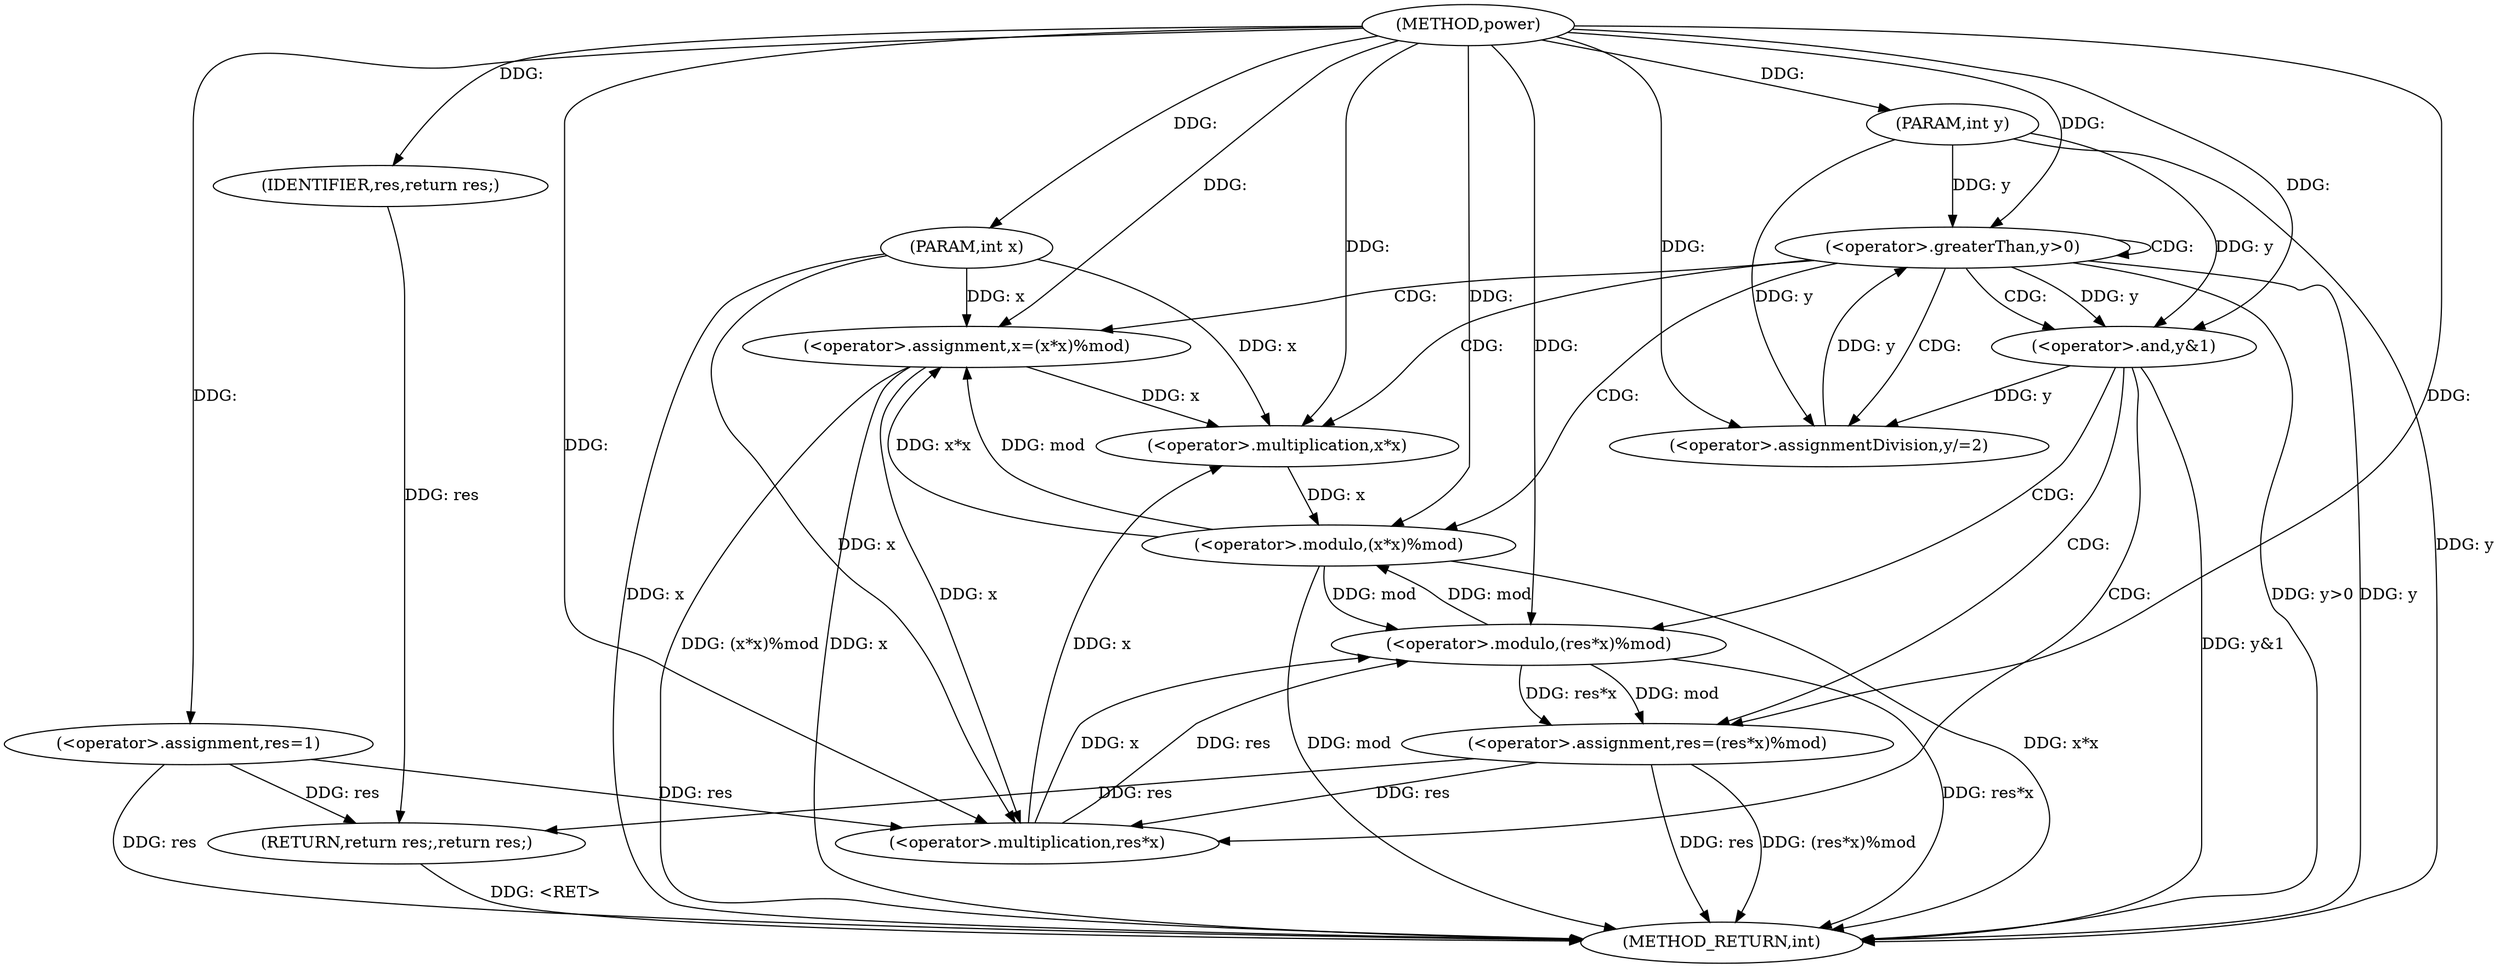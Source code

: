 digraph "power" {  
"1000102" [label = "(METHOD,power)" ]
"1000138" [label = "(METHOD_RETURN,int)" ]
"1000103" [label = "(PARAM,int x)" ]
"1000104" [label = "(PARAM,int y)" ]
"1000107" [label = "(<operator>.assignment,res=1)" ]
"1000136" [label = "(RETURN,return res;,return res;)" ]
"1000111" [label = "(<operator>.greaterThan,y>0)" ]
"1000137" [label = "(IDENTIFIER,res,return res;)" ]
"1000126" [label = "(<operator>.assignment,x=(x*x)%mod)" ]
"1000133" [label = "(<operator>.assignmentDivision,y/=2)" ]
"1000116" [label = "(<operator>.and,y&1)" ]
"1000119" [label = "(<operator>.assignment,res=(res*x)%mod)" ]
"1000128" [label = "(<operator>.modulo,(x*x)%mod)" ]
"1000121" [label = "(<operator>.modulo,(res*x)%mod)" ]
"1000129" [label = "(<operator>.multiplication,x*x)" ]
"1000122" [label = "(<operator>.multiplication,res*x)" ]
  "1000136" -> "1000138"  [ label = "DDG: <RET>"] 
  "1000103" -> "1000138"  [ label = "DDG: x"] 
  "1000104" -> "1000138"  [ label = "DDG: y"] 
  "1000107" -> "1000138"  [ label = "DDG: res"] 
  "1000111" -> "1000138"  [ label = "DDG: y"] 
  "1000111" -> "1000138"  [ label = "DDG: y>0"] 
  "1000116" -> "1000138"  [ label = "DDG: y&1"] 
  "1000119" -> "1000138"  [ label = "DDG: res"] 
  "1000121" -> "1000138"  [ label = "DDG: res*x"] 
  "1000119" -> "1000138"  [ label = "DDG: (res*x)%mod"] 
  "1000126" -> "1000138"  [ label = "DDG: x"] 
  "1000128" -> "1000138"  [ label = "DDG: x*x"] 
  "1000128" -> "1000138"  [ label = "DDG: mod"] 
  "1000126" -> "1000138"  [ label = "DDG: (x*x)%mod"] 
  "1000102" -> "1000103"  [ label = "DDG: "] 
  "1000102" -> "1000104"  [ label = "DDG: "] 
  "1000102" -> "1000107"  [ label = "DDG: "] 
  "1000137" -> "1000136"  [ label = "DDG: res"] 
  "1000107" -> "1000136"  [ label = "DDG: res"] 
  "1000119" -> "1000136"  [ label = "DDG: res"] 
  "1000102" -> "1000137"  [ label = "DDG: "] 
  "1000133" -> "1000111"  [ label = "DDG: y"] 
  "1000104" -> "1000111"  [ label = "DDG: y"] 
  "1000102" -> "1000111"  [ label = "DDG: "] 
  "1000128" -> "1000126"  [ label = "DDG: mod"] 
  "1000128" -> "1000126"  [ label = "DDG: x*x"] 
  "1000102" -> "1000133"  [ label = "DDG: "] 
  "1000121" -> "1000119"  [ label = "DDG: mod"] 
  "1000121" -> "1000119"  [ label = "DDG: res*x"] 
  "1000103" -> "1000126"  [ label = "DDG: x"] 
  "1000102" -> "1000126"  [ label = "DDG: "] 
  "1000116" -> "1000133"  [ label = "DDG: y"] 
  "1000104" -> "1000133"  [ label = "DDG: y"] 
  "1000111" -> "1000116"  [ label = "DDG: y"] 
  "1000104" -> "1000116"  [ label = "DDG: y"] 
  "1000102" -> "1000116"  [ label = "DDG: "] 
  "1000102" -> "1000119"  [ label = "DDG: "] 
  "1000129" -> "1000128"  [ label = "DDG: x"] 
  "1000121" -> "1000128"  [ label = "DDG: mod"] 
  "1000102" -> "1000128"  [ label = "DDG: "] 
  "1000122" -> "1000121"  [ label = "DDG: res"] 
  "1000122" -> "1000121"  [ label = "DDG: x"] 
  "1000128" -> "1000121"  [ label = "DDG: mod"] 
  "1000102" -> "1000121"  [ label = "DDG: "] 
  "1000122" -> "1000129"  [ label = "DDG: x"] 
  "1000126" -> "1000129"  [ label = "DDG: x"] 
  "1000103" -> "1000129"  [ label = "DDG: x"] 
  "1000102" -> "1000129"  [ label = "DDG: "] 
  "1000107" -> "1000122"  [ label = "DDG: res"] 
  "1000119" -> "1000122"  [ label = "DDG: res"] 
  "1000102" -> "1000122"  [ label = "DDG: "] 
  "1000126" -> "1000122"  [ label = "DDG: x"] 
  "1000103" -> "1000122"  [ label = "DDG: x"] 
  "1000111" -> "1000128"  [ label = "CDG: "] 
  "1000111" -> "1000129"  [ label = "CDG: "] 
  "1000111" -> "1000116"  [ label = "CDG: "] 
  "1000111" -> "1000133"  [ label = "CDG: "] 
  "1000111" -> "1000111"  [ label = "CDG: "] 
  "1000111" -> "1000126"  [ label = "CDG: "] 
  "1000116" -> "1000121"  [ label = "CDG: "] 
  "1000116" -> "1000119"  [ label = "CDG: "] 
  "1000116" -> "1000122"  [ label = "CDG: "] 
}
